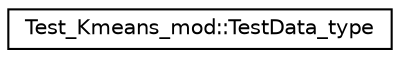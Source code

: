 digraph "Graphical Class Hierarchy"
{
 // LATEX_PDF_SIZE
  edge [fontname="Helvetica",fontsize="10",labelfontname="Helvetica",labelfontsize="10"];
  node [fontname="Helvetica",fontsize="10",shape=record];
  rankdir="LR";
  Node0 [label="Test_Kmeans_mod::TestData_type",height=0.2,width=0.4,color="black", fillcolor="white", style="filled",URL="$structTest__Kmeans__mod_1_1TestData__type.html",tooltip=" "];
}
